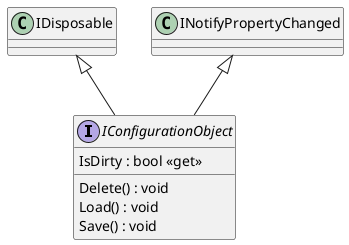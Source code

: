 @startuml
interface IConfigurationObject {
    IsDirty : bool <<get>>
    Delete() : void
    Load() : void
    Save() : void
}
IDisposable <|-- IConfigurationObject
INotifyPropertyChanged <|-- IConfigurationObject
@enduml
